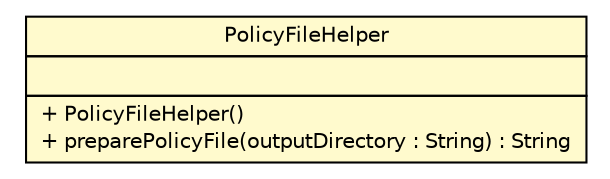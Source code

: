 #!/usr/local/bin/dot
#
# Class diagram 
# Generated by UMLGraph version R5_6 (http://www.umlgraph.org/)
#

digraph G {
	edge [fontname="Helvetica",fontsize=10,labelfontname="Helvetica",labelfontsize=10];
	node [fontname="Helvetica",fontsize=10,shape=plaintext];
	nodesep=0.25;
	ranksep=0.5;
	// sorcer.maven.util.PolicyFileHelper
	c244591 [label=<<table title="sorcer.maven.util.PolicyFileHelper" border="0" cellborder="1" cellspacing="0" cellpadding="2" port="p" bgcolor="lemonChiffon" href="./PolicyFileHelper.html">
		<tr><td><table border="0" cellspacing="0" cellpadding="1">
<tr><td align="center" balign="center"> PolicyFileHelper </td></tr>
		</table></td></tr>
		<tr><td><table border="0" cellspacing="0" cellpadding="1">
<tr><td align="left" balign="left">  </td></tr>
		</table></td></tr>
		<tr><td><table border="0" cellspacing="0" cellpadding="1">
<tr><td align="left" balign="left"> + PolicyFileHelper() </td></tr>
<tr><td align="left" balign="left"> + preparePolicyFile(outputDirectory : String) : String </td></tr>
		</table></td></tr>
		</table>>, URL="./PolicyFileHelper.html", fontname="Helvetica", fontcolor="black", fontsize=10.0];
}

